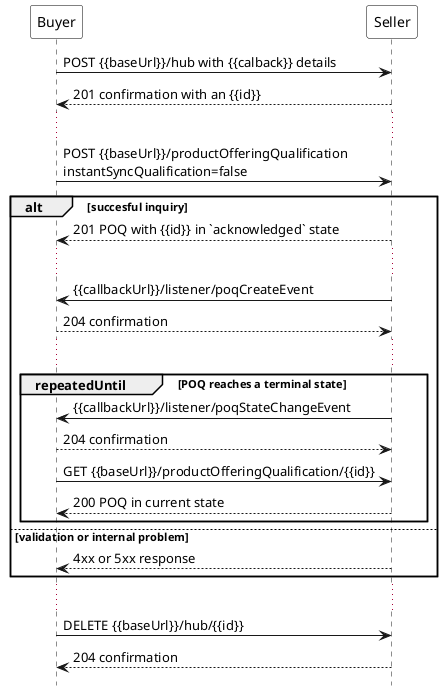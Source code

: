 @startuml
hide footbox

skinparam {
    ParticipantBackgroundColor White
    ParticipantBorderColor Black
}

participant Buyer
participant Seller

Buyer -> Seller : POST {{baseUrl}}/hub with {{calback}} details
Seller --> Buyer: 201 confirmation with an {{id}}

...

Buyer -> Seller : POST {{baseUrl}}/productOfferingQualification  \ninstantSyncQualification=false

alt succesful inquiry
    Seller --> Buyer : 201 POQ with {{id}} in `acknowledged` state
  
  ...
  
  Seller -> Buyer:  {{callbackUrl}}/listener/poqCreateEvent
  Buyer --> Seller : 204 confirmation

  ...

  group repeatedUntil  [POQ reaches a terminal state]
      Seller -> Buyer: {{callbackUrl}}/listener/poqStateChangeEvent
      Buyer --> Seller : 204 confirmation
      Buyer -> Seller : GET {{baseUrl}}/productOfferingQualification/{{id}}
      return 200 POQ in current state
  end

else validation or internal problem
  Seller --> Buyer : 4xx or 5xx response
end 


...

Buyer -> Seller : DELETE {{baseUrl}}/hub/{{id}} 
Seller -->  Buyer : 204 confirmation

@enduml